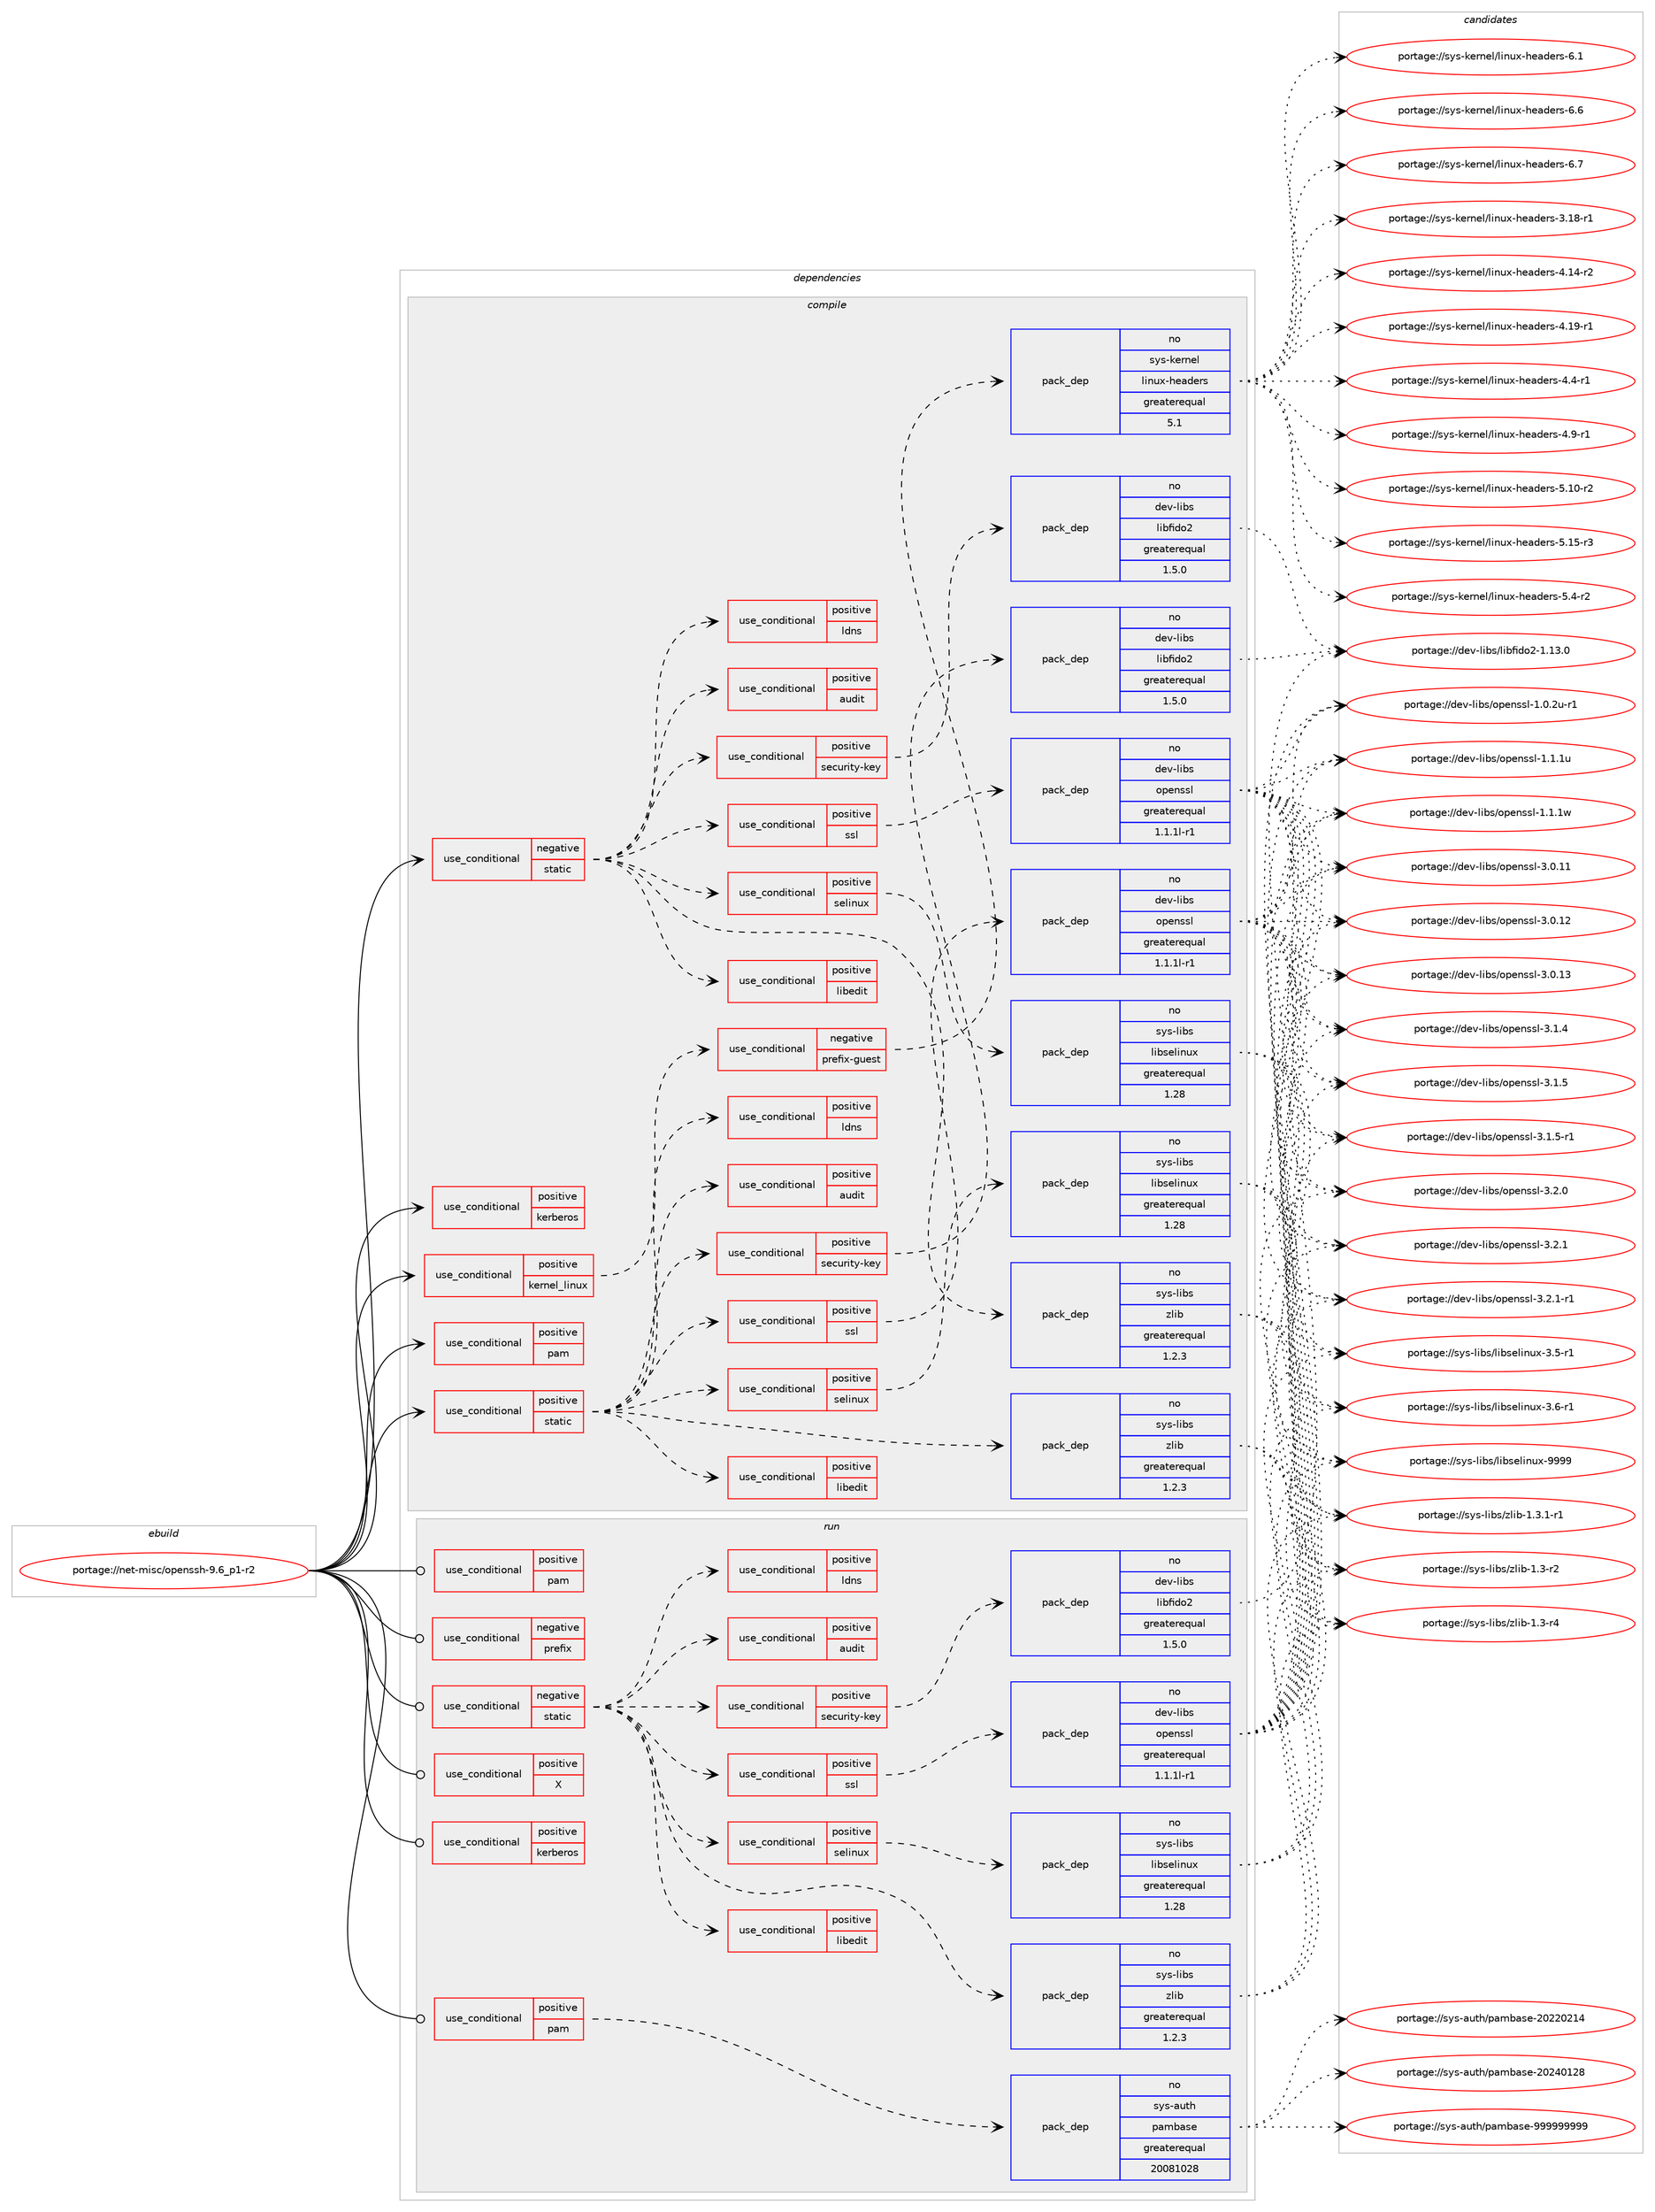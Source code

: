 digraph prolog {

# *************
# Graph options
# *************

newrank=true;
concentrate=true;
compound=true;
graph [rankdir=LR,fontname=Helvetica,fontsize=10,ranksep=1.5];#, ranksep=2.5, nodesep=0.2];
edge  [arrowhead=vee];
node  [fontname=Helvetica,fontsize=10];

# **********
# The ebuild
# **********

subgraph cluster_leftcol {
color=gray;
rank=same;
label=<<i>ebuild</i>>;
id [label="portage://net-misc/openssh-9.6_p1-r2", color=red, width=4, href="../net-misc/openssh-9.6_p1-r2.svg"];
}

# ****************
# The dependencies
# ****************

subgraph cluster_midcol {
color=gray;
label=<<i>dependencies</i>>;
subgraph cluster_compile {
fillcolor="#eeeeee";
style=filled;
label=<<i>compile</i>>;
subgraph cond6176 {
dependency9013 [label=<<TABLE BORDER="0" CELLBORDER="1" CELLSPACING="0" CELLPADDING="4"><TR><TD ROWSPAN="3" CELLPADDING="10">use_conditional</TD></TR><TR><TD>negative</TD></TR><TR><TD>static</TD></TR></TABLE>>, shape=none, color=red];
subgraph cond6177 {
dependency9014 [label=<<TABLE BORDER="0" CELLBORDER="1" CELLSPACING="0" CELLPADDING="4"><TR><TD ROWSPAN="3" CELLPADDING="10">use_conditional</TD></TR><TR><TD>positive</TD></TR><TR><TD>audit</TD></TR></TABLE>>, shape=none, color=red];
# *** BEGIN UNKNOWN DEPENDENCY TYPE (TODO) ***
# dependency9014 -> package_dependency(portage://net-misc/openssh-9.6_p1-r2,install,no,sys-process,audit,none,[,,],[],[])
# *** END UNKNOWN DEPENDENCY TYPE (TODO) ***

}
dependency9013:e -> dependency9014:w [weight=20,style="dashed",arrowhead="vee"];
subgraph cond6178 {
dependency9015 [label=<<TABLE BORDER="0" CELLBORDER="1" CELLSPACING="0" CELLPADDING="4"><TR><TD ROWSPAN="3" CELLPADDING="10">use_conditional</TD></TR><TR><TD>positive</TD></TR><TR><TD>ldns</TD></TR></TABLE>>, shape=none, color=red];
# *** BEGIN UNKNOWN DEPENDENCY TYPE (TODO) ***
# dependency9015 -> package_dependency(portage://net-misc/openssh-9.6_p1-r2,install,no,net-libs,ldns,none,[,,],[],[])
# *** END UNKNOWN DEPENDENCY TYPE (TODO) ***

# *** BEGIN UNKNOWN DEPENDENCY TYPE (TODO) ***
# dependency9015 -> package_dependency(portage://net-misc/openssh-9.6_p1-r2,install,no,net-libs,ldns,none,[,,],[],[use(enable(ecdsa),positive),use(enable(ssl),positive)])
# *** END UNKNOWN DEPENDENCY TYPE (TODO) ***

}
dependency9013:e -> dependency9015:w [weight=20,style="dashed",arrowhead="vee"];
subgraph cond6179 {
dependency9016 [label=<<TABLE BORDER="0" CELLBORDER="1" CELLSPACING="0" CELLPADDING="4"><TR><TD ROWSPAN="3" CELLPADDING="10">use_conditional</TD></TR><TR><TD>positive</TD></TR><TR><TD>libedit</TD></TR></TABLE>>, shape=none, color=red];
# *** BEGIN UNKNOWN DEPENDENCY TYPE (TODO) ***
# dependency9016 -> package_dependency(portage://net-misc/openssh-9.6_p1-r2,install,no,dev-libs,libedit,none,[,,],any_same_slot,[])
# *** END UNKNOWN DEPENDENCY TYPE (TODO) ***

}
dependency9013:e -> dependency9016:w [weight=20,style="dashed",arrowhead="vee"];
subgraph cond6180 {
dependency9017 [label=<<TABLE BORDER="0" CELLBORDER="1" CELLSPACING="0" CELLPADDING="4"><TR><TD ROWSPAN="3" CELLPADDING="10">use_conditional</TD></TR><TR><TD>positive</TD></TR><TR><TD>security-key</TD></TR></TABLE>>, shape=none, color=red];
subgraph pack2759 {
dependency9018 [label=<<TABLE BORDER="0" CELLBORDER="1" CELLSPACING="0" CELLPADDING="4" WIDTH="220"><TR><TD ROWSPAN="6" CELLPADDING="30">pack_dep</TD></TR><TR><TD WIDTH="110">no</TD></TR><TR><TD>dev-libs</TD></TR><TR><TD>libfido2</TD></TR><TR><TD>greaterequal</TD></TR><TR><TD>1.5.0</TD></TR></TABLE>>, shape=none, color=blue];
}
dependency9017:e -> dependency9018:w [weight=20,style="dashed",arrowhead="vee"];
}
dependency9013:e -> dependency9017:w [weight=20,style="dashed",arrowhead="vee"];
subgraph cond6181 {
dependency9019 [label=<<TABLE BORDER="0" CELLBORDER="1" CELLSPACING="0" CELLPADDING="4"><TR><TD ROWSPAN="3" CELLPADDING="10">use_conditional</TD></TR><TR><TD>positive</TD></TR><TR><TD>selinux</TD></TR></TABLE>>, shape=none, color=red];
subgraph pack2760 {
dependency9020 [label=<<TABLE BORDER="0" CELLBORDER="1" CELLSPACING="0" CELLPADDING="4" WIDTH="220"><TR><TD ROWSPAN="6" CELLPADDING="30">pack_dep</TD></TR><TR><TD WIDTH="110">no</TD></TR><TR><TD>sys-libs</TD></TR><TR><TD>libselinux</TD></TR><TR><TD>greaterequal</TD></TR><TR><TD>1.28</TD></TR></TABLE>>, shape=none, color=blue];
}
dependency9019:e -> dependency9020:w [weight=20,style="dashed",arrowhead="vee"];
}
dependency9013:e -> dependency9019:w [weight=20,style="dashed",arrowhead="vee"];
subgraph cond6182 {
dependency9021 [label=<<TABLE BORDER="0" CELLBORDER="1" CELLSPACING="0" CELLPADDING="4"><TR><TD ROWSPAN="3" CELLPADDING="10">use_conditional</TD></TR><TR><TD>positive</TD></TR><TR><TD>ssl</TD></TR></TABLE>>, shape=none, color=red];
subgraph pack2761 {
dependency9022 [label=<<TABLE BORDER="0" CELLBORDER="1" CELLSPACING="0" CELLPADDING="4" WIDTH="220"><TR><TD ROWSPAN="6" CELLPADDING="30">pack_dep</TD></TR><TR><TD WIDTH="110">no</TD></TR><TR><TD>dev-libs</TD></TR><TR><TD>openssl</TD></TR><TR><TD>greaterequal</TD></TR><TR><TD>1.1.1l-r1</TD></TR></TABLE>>, shape=none, color=blue];
}
dependency9021:e -> dependency9022:w [weight=20,style="dashed",arrowhead="vee"];
}
dependency9013:e -> dependency9021:w [weight=20,style="dashed",arrowhead="vee"];
# *** BEGIN UNKNOWN DEPENDENCY TYPE (TODO) ***
# dependency9013 -> package_dependency(portage://net-misc/openssh-9.6_p1-r2,install,no,virtual,libcrypt,none,[,,],any_same_slot,[])
# *** END UNKNOWN DEPENDENCY TYPE (TODO) ***

subgraph pack2762 {
dependency9023 [label=<<TABLE BORDER="0" CELLBORDER="1" CELLSPACING="0" CELLPADDING="4" WIDTH="220"><TR><TD ROWSPAN="6" CELLPADDING="30">pack_dep</TD></TR><TR><TD WIDTH="110">no</TD></TR><TR><TD>sys-libs</TD></TR><TR><TD>zlib</TD></TR><TR><TD>greaterequal</TD></TR><TR><TD>1.2.3</TD></TR></TABLE>>, shape=none, color=blue];
}
dependency9013:e -> dependency9023:w [weight=20,style="dashed",arrowhead="vee"];
}
id:e -> dependency9013:w [weight=20,style="solid",arrowhead="vee"];
subgraph cond6183 {
dependency9024 [label=<<TABLE BORDER="0" CELLBORDER="1" CELLSPACING="0" CELLPADDING="4"><TR><TD ROWSPAN="3" CELLPADDING="10">use_conditional</TD></TR><TR><TD>positive</TD></TR><TR><TD>kerberos</TD></TR></TABLE>>, shape=none, color=red];
# *** BEGIN UNKNOWN DEPENDENCY TYPE (TODO) ***
# dependency9024 -> package_dependency(portage://net-misc/openssh-9.6_p1-r2,install,no,virtual,krb5,none,[,,],[],[])
# *** END UNKNOWN DEPENDENCY TYPE (TODO) ***

}
id:e -> dependency9024:w [weight=20,style="solid",arrowhead="vee"];
subgraph cond6184 {
dependency9025 [label=<<TABLE BORDER="0" CELLBORDER="1" CELLSPACING="0" CELLPADDING="4"><TR><TD ROWSPAN="3" CELLPADDING="10">use_conditional</TD></TR><TR><TD>positive</TD></TR><TR><TD>kernel_linux</TD></TR></TABLE>>, shape=none, color=red];
subgraph cond6185 {
dependency9026 [label=<<TABLE BORDER="0" CELLBORDER="1" CELLSPACING="0" CELLPADDING="4"><TR><TD ROWSPAN="3" CELLPADDING="10">use_conditional</TD></TR><TR><TD>negative</TD></TR><TR><TD>prefix-guest</TD></TR></TABLE>>, shape=none, color=red];
subgraph pack2763 {
dependency9027 [label=<<TABLE BORDER="0" CELLBORDER="1" CELLSPACING="0" CELLPADDING="4" WIDTH="220"><TR><TD ROWSPAN="6" CELLPADDING="30">pack_dep</TD></TR><TR><TD WIDTH="110">no</TD></TR><TR><TD>sys-kernel</TD></TR><TR><TD>linux-headers</TD></TR><TR><TD>greaterequal</TD></TR><TR><TD>5.1</TD></TR></TABLE>>, shape=none, color=blue];
}
dependency9026:e -> dependency9027:w [weight=20,style="dashed",arrowhead="vee"];
}
dependency9025:e -> dependency9026:w [weight=20,style="dashed",arrowhead="vee"];
}
id:e -> dependency9025:w [weight=20,style="solid",arrowhead="vee"];
subgraph cond6186 {
dependency9028 [label=<<TABLE BORDER="0" CELLBORDER="1" CELLSPACING="0" CELLPADDING="4"><TR><TD ROWSPAN="3" CELLPADDING="10">use_conditional</TD></TR><TR><TD>positive</TD></TR><TR><TD>pam</TD></TR></TABLE>>, shape=none, color=red];
# *** BEGIN UNKNOWN DEPENDENCY TYPE (TODO) ***
# dependency9028 -> package_dependency(portage://net-misc/openssh-9.6_p1-r2,install,no,sys-libs,pam,none,[,,],[],[])
# *** END UNKNOWN DEPENDENCY TYPE (TODO) ***

}
id:e -> dependency9028:w [weight=20,style="solid",arrowhead="vee"];
subgraph cond6187 {
dependency9029 [label=<<TABLE BORDER="0" CELLBORDER="1" CELLSPACING="0" CELLPADDING="4"><TR><TD ROWSPAN="3" CELLPADDING="10">use_conditional</TD></TR><TR><TD>positive</TD></TR><TR><TD>static</TD></TR></TABLE>>, shape=none, color=red];
subgraph cond6188 {
dependency9030 [label=<<TABLE BORDER="0" CELLBORDER="1" CELLSPACING="0" CELLPADDING="4"><TR><TD ROWSPAN="3" CELLPADDING="10">use_conditional</TD></TR><TR><TD>positive</TD></TR><TR><TD>audit</TD></TR></TABLE>>, shape=none, color=red];
# *** BEGIN UNKNOWN DEPENDENCY TYPE (TODO) ***
# dependency9030 -> package_dependency(portage://net-misc/openssh-9.6_p1-r2,install,no,sys-process,audit,none,[,,],[],[use(enable(static-libs),positive)])
# *** END UNKNOWN DEPENDENCY TYPE (TODO) ***

}
dependency9029:e -> dependency9030:w [weight=20,style="dashed",arrowhead="vee"];
subgraph cond6189 {
dependency9031 [label=<<TABLE BORDER="0" CELLBORDER="1" CELLSPACING="0" CELLPADDING="4"><TR><TD ROWSPAN="3" CELLPADDING="10">use_conditional</TD></TR><TR><TD>positive</TD></TR><TR><TD>ldns</TD></TR></TABLE>>, shape=none, color=red];
# *** BEGIN UNKNOWN DEPENDENCY TYPE (TODO) ***
# dependency9031 -> package_dependency(portage://net-misc/openssh-9.6_p1-r2,install,no,net-libs,ldns,none,[,,],[],[use(enable(static-libs),positive)])
# *** END UNKNOWN DEPENDENCY TYPE (TODO) ***

# *** BEGIN UNKNOWN DEPENDENCY TYPE (TODO) ***
# dependency9031 -> package_dependency(portage://net-misc/openssh-9.6_p1-r2,install,no,net-libs,ldns,none,[,,],[],[use(enable(ecdsa),positive),use(enable(ssl),positive)])
# *** END UNKNOWN DEPENDENCY TYPE (TODO) ***

}
dependency9029:e -> dependency9031:w [weight=20,style="dashed",arrowhead="vee"];
subgraph cond6190 {
dependency9032 [label=<<TABLE BORDER="0" CELLBORDER="1" CELLSPACING="0" CELLPADDING="4"><TR><TD ROWSPAN="3" CELLPADDING="10">use_conditional</TD></TR><TR><TD>positive</TD></TR><TR><TD>libedit</TD></TR></TABLE>>, shape=none, color=red];
# *** BEGIN UNKNOWN DEPENDENCY TYPE (TODO) ***
# dependency9032 -> package_dependency(portage://net-misc/openssh-9.6_p1-r2,install,no,dev-libs,libedit,none,[,,],any_same_slot,[use(enable(static-libs),positive)])
# *** END UNKNOWN DEPENDENCY TYPE (TODO) ***

}
dependency9029:e -> dependency9032:w [weight=20,style="dashed",arrowhead="vee"];
subgraph cond6191 {
dependency9033 [label=<<TABLE BORDER="0" CELLBORDER="1" CELLSPACING="0" CELLPADDING="4"><TR><TD ROWSPAN="3" CELLPADDING="10">use_conditional</TD></TR><TR><TD>positive</TD></TR><TR><TD>security-key</TD></TR></TABLE>>, shape=none, color=red];
subgraph pack2764 {
dependency9034 [label=<<TABLE BORDER="0" CELLBORDER="1" CELLSPACING="0" CELLPADDING="4" WIDTH="220"><TR><TD ROWSPAN="6" CELLPADDING="30">pack_dep</TD></TR><TR><TD WIDTH="110">no</TD></TR><TR><TD>dev-libs</TD></TR><TR><TD>libfido2</TD></TR><TR><TD>greaterequal</TD></TR><TR><TD>1.5.0</TD></TR></TABLE>>, shape=none, color=blue];
}
dependency9033:e -> dependency9034:w [weight=20,style="dashed",arrowhead="vee"];
}
dependency9029:e -> dependency9033:w [weight=20,style="dashed",arrowhead="vee"];
subgraph cond6192 {
dependency9035 [label=<<TABLE BORDER="0" CELLBORDER="1" CELLSPACING="0" CELLPADDING="4"><TR><TD ROWSPAN="3" CELLPADDING="10">use_conditional</TD></TR><TR><TD>positive</TD></TR><TR><TD>selinux</TD></TR></TABLE>>, shape=none, color=red];
subgraph pack2765 {
dependency9036 [label=<<TABLE BORDER="0" CELLBORDER="1" CELLSPACING="0" CELLPADDING="4" WIDTH="220"><TR><TD ROWSPAN="6" CELLPADDING="30">pack_dep</TD></TR><TR><TD WIDTH="110">no</TD></TR><TR><TD>sys-libs</TD></TR><TR><TD>libselinux</TD></TR><TR><TD>greaterequal</TD></TR><TR><TD>1.28</TD></TR></TABLE>>, shape=none, color=blue];
}
dependency9035:e -> dependency9036:w [weight=20,style="dashed",arrowhead="vee"];
}
dependency9029:e -> dependency9035:w [weight=20,style="dashed",arrowhead="vee"];
subgraph cond6193 {
dependency9037 [label=<<TABLE BORDER="0" CELLBORDER="1" CELLSPACING="0" CELLPADDING="4"><TR><TD ROWSPAN="3" CELLPADDING="10">use_conditional</TD></TR><TR><TD>positive</TD></TR><TR><TD>ssl</TD></TR></TABLE>>, shape=none, color=red];
subgraph pack2766 {
dependency9038 [label=<<TABLE BORDER="0" CELLBORDER="1" CELLSPACING="0" CELLPADDING="4" WIDTH="220"><TR><TD ROWSPAN="6" CELLPADDING="30">pack_dep</TD></TR><TR><TD WIDTH="110">no</TD></TR><TR><TD>dev-libs</TD></TR><TR><TD>openssl</TD></TR><TR><TD>greaterequal</TD></TR><TR><TD>1.1.1l-r1</TD></TR></TABLE>>, shape=none, color=blue];
}
dependency9037:e -> dependency9038:w [weight=20,style="dashed",arrowhead="vee"];
}
dependency9029:e -> dependency9037:w [weight=20,style="dashed",arrowhead="vee"];
# *** BEGIN UNKNOWN DEPENDENCY TYPE (TODO) ***
# dependency9029 -> package_dependency(portage://net-misc/openssh-9.6_p1-r2,install,no,virtual,libcrypt,none,[,,],any_same_slot,[use(enable(static-libs),positive)])
# *** END UNKNOWN DEPENDENCY TYPE (TODO) ***

subgraph pack2767 {
dependency9039 [label=<<TABLE BORDER="0" CELLBORDER="1" CELLSPACING="0" CELLPADDING="4" WIDTH="220"><TR><TD ROWSPAN="6" CELLPADDING="30">pack_dep</TD></TR><TR><TD WIDTH="110">no</TD></TR><TR><TD>sys-libs</TD></TR><TR><TD>zlib</TD></TR><TR><TD>greaterequal</TD></TR><TR><TD>1.2.3</TD></TR></TABLE>>, shape=none, color=blue];
}
dependency9029:e -> dependency9039:w [weight=20,style="dashed",arrowhead="vee"];
}
id:e -> dependency9029:w [weight=20,style="solid",arrowhead="vee"];
# *** BEGIN UNKNOWN DEPENDENCY TYPE (TODO) ***
# id -> package_dependency(portage://net-misc/openssh-9.6_p1-r2,install,no,acct-group,sshd,none,[,,],[],[])
# *** END UNKNOWN DEPENDENCY TYPE (TODO) ***

# *** BEGIN UNKNOWN DEPENDENCY TYPE (TODO) ***
# id -> package_dependency(portage://net-misc/openssh-9.6_p1-r2,install,no,acct-user,sshd,none,[,,],[],[])
# *** END UNKNOWN DEPENDENCY TYPE (TODO) ***

# *** BEGIN UNKNOWN DEPENDENCY TYPE (TODO) ***
# id -> package_dependency(portage://net-misc/openssh-9.6_p1-r2,install,no,virtual,os-headers,none,[,,],[],[])
# *** END UNKNOWN DEPENDENCY TYPE (TODO) ***

}
subgraph cluster_compileandrun {
fillcolor="#eeeeee";
style=filled;
label=<<i>compile and run</i>>;
}
subgraph cluster_run {
fillcolor="#eeeeee";
style=filled;
label=<<i>run</i>>;
subgraph cond6194 {
dependency9040 [label=<<TABLE BORDER="0" CELLBORDER="1" CELLSPACING="0" CELLPADDING="4"><TR><TD ROWSPAN="3" CELLPADDING="10">use_conditional</TD></TR><TR><TD>negative</TD></TR><TR><TD>prefix</TD></TR></TABLE>>, shape=none, color=red];
# *** BEGIN UNKNOWN DEPENDENCY TYPE (TODO) ***
# dependency9040 -> package_dependency(portage://net-misc/openssh-9.6_p1-r2,run,no,sys-apps,shadow,none,[,,],[],[])
# *** END UNKNOWN DEPENDENCY TYPE (TODO) ***

}
id:e -> dependency9040:w [weight=20,style="solid",arrowhead="odot"];
subgraph cond6195 {
dependency9041 [label=<<TABLE BORDER="0" CELLBORDER="1" CELLSPACING="0" CELLPADDING="4"><TR><TD ROWSPAN="3" CELLPADDING="10">use_conditional</TD></TR><TR><TD>negative</TD></TR><TR><TD>static</TD></TR></TABLE>>, shape=none, color=red];
subgraph cond6196 {
dependency9042 [label=<<TABLE BORDER="0" CELLBORDER="1" CELLSPACING="0" CELLPADDING="4"><TR><TD ROWSPAN="3" CELLPADDING="10">use_conditional</TD></TR><TR><TD>positive</TD></TR><TR><TD>audit</TD></TR></TABLE>>, shape=none, color=red];
# *** BEGIN UNKNOWN DEPENDENCY TYPE (TODO) ***
# dependency9042 -> package_dependency(portage://net-misc/openssh-9.6_p1-r2,run,no,sys-process,audit,none,[,,],[],[])
# *** END UNKNOWN DEPENDENCY TYPE (TODO) ***

}
dependency9041:e -> dependency9042:w [weight=20,style="dashed",arrowhead="vee"];
subgraph cond6197 {
dependency9043 [label=<<TABLE BORDER="0" CELLBORDER="1" CELLSPACING="0" CELLPADDING="4"><TR><TD ROWSPAN="3" CELLPADDING="10">use_conditional</TD></TR><TR><TD>positive</TD></TR><TR><TD>ldns</TD></TR></TABLE>>, shape=none, color=red];
# *** BEGIN UNKNOWN DEPENDENCY TYPE (TODO) ***
# dependency9043 -> package_dependency(portage://net-misc/openssh-9.6_p1-r2,run,no,net-libs,ldns,none,[,,],[],[])
# *** END UNKNOWN DEPENDENCY TYPE (TODO) ***

# *** BEGIN UNKNOWN DEPENDENCY TYPE (TODO) ***
# dependency9043 -> package_dependency(portage://net-misc/openssh-9.6_p1-r2,run,no,net-libs,ldns,none,[,,],[],[use(enable(ecdsa),positive),use(enable(ssl),positive)])
# *** END UNKNOWN DEPENDENCY TYPE (TODO) ***

}
dependency9041:e -> dependency9043:w [weight=20,style="dashed",arrowhead="vee"];
subgraph cond6198 {
dependency9044 [label=<<TABLE BORDER="0" CELLBORDER="1" CELLSPACING="0" CELLPADDING="4"><TR><TD ROWSPAN="3" CELLPADDING="10">use_conditional</TD></TR><TR><TD>positive</TD></TR><TR><TD>libedit</TD></TR></TABLE>>, shape=none, color=red];
# *** BEGIN UNKNOWN DEPENDENCY TYPE (TODO) ***
# dependency9044 -> package_dependency(portage://net-misc/openssh-9.6_p1-r2,run,no,dev-libs,libedit,none,[,,],any_same_slot,[])
# *** END UNKNOWN DEPENDENCY TYPE (TODO) ***

}
dependency9041:e -> dependency9044:w [weight=20,style="dashed",arrowhead="vee"];
subgraph cond6199 {
dependency9045 [label=<<TABLE BORDER="0" CELLBORDER="1" CELLSPACING="0" CELLPADDING="4"><TR><TD ROWSPAN="3" CELLPADDING="10">use_conditional</TD></TR><TR><TD>positive</TD></TR><TR><TD>security-key</TD></TR></TABLE>>, shape=none, color=red];
subgraph pack2768 {
dependency9046 [label=<<TABLE BORDER="0" CELLBORDER="1" CELLSPACING="0" CELLPADDING="4" WIDTH="220"><TR><TD ROWSPAN="6" CELLPADDING="30">pack_dep</TD></TR><TR><TD WIDTH="110">no</TD></TR><TR><TD>dev-libs</TD></TR><TR><TD>libfido2</TD></TR><TR><TD>greaterequal</TD></TR><TR><TD>1.5.0</TD></TR></TABLE>>, shape=none, color=blue];
}
dependency9045:e -> dependency9046:w [weight=20,style="dashed",arrowhead="vee"];
}
dependency9041:e -> dependency9045:w [weight=20,style="dashed",arrowhead="vee"];
subgraph cond6200 {
dependency9047 [label=<<TABLE BORDER="0" CELLBORDER="1" CELLSPACING="0" CELLPADDING="4"><TR><TD ROWSPAN="3" CELLPADDING="10">use_conditional</TD></TR><TR><TD>positive</TD></TR><TR><TD>selinux</TD></TR></TABLE>>, shape=none, color=red];
subgraph pack2769 {
dependency9048 [label=<<TABLE BORDER="0" CELLBORDER="1" CELLSPACING="0" CELLPADDING="4" WIDTH="220"><TR><TD ROWSPAN="6" CELLPADDING="30">pack_dep</TD></TR><TR><TD WIDTH="110">no</TD></TR><TR><TD>sys-libs</TD></TR><TR><TD>libselinux</TD></TR><TR><TD>greaterequal</TD></TR><TR><TD>1.28</TD></TR></TABLE>>, shape=none, color=blue];
}
dependency9047:e -> dependency9048:w [weight=20,style="dashed",arrowhead="vee"];
}
dependency9041:e -> dependency9047:w [weight=20,style="dashed",arrowhead="vee"];
subgraph cond6201 {
dependency9049 [label=<<TABLE BORDER="0" CELLBORDER="1" CELLSPACING="0" CELLPADDING="4"><TR><TD ROWSPAN="3" CELLPADDING="10">use_conditional</TD></TR><TR><TD>positive</TD></TR><TR><TD>ssl</TD></TR></TABLE>>, shape=none, color=red];
subgraph pack2770 {
dependency9050 [label=<<TABLE BORDER="0" CELLBORDER="1" CELLSPACING="0" CELLPADDING="4" WIDTH="220"><TR><TD ROWSPAN="6" CELLPADDING="30">pack_dep</TD></TR><TR><TD WIDTH="110">no</TD></TR><TR><TD>dev-libs</TD></TR><TR><TD>openssl</TD></TR><TR><TD>greaterequal</TD></TR><TR><TD>1.1.1l-r1</TD></TR></TABLE>>, shape=none, color=blue];
}
dependency9049:e -> dependency9050:w [weight=20,style="dashed",arrowhead="vee"];
}
dependency9041:e -> dependency9049:w [weight=20,style="dashed",arrowhead="vee"];
# *** BEGIN UNKNOWN DEPENDENCY TYPE (TODO) ***
# dependency9041 -> package_dependency(portage://net-misc/openssh-9.6_p1-r2,run,no,virtual,libcrypt,none,[,,],any_same_slot,[])
# *** END UNKNOWN DEPENDENCY TYPE (TODO) ***

subgraph pack2771 {
dependency9051 [label=<<TABLE BORDER="0" CELLBORDER="1" CELLSPACING="0" CELLPADDING="4" WIDTH="220"><TR><TD ROWSPAN="6" CELLPADDING="30">pack_dep</TD></TR><TR><TD WIDTH="110">no</TD></TR><TR><TD>sys-libs</TD></TR><TR><TD>zlib</TD></TR><TR><TD>greaterequal</TD></TR><TR><TD>1.2.3</TD></TR></TABLE>>, shape=none, color=blue];
}
dependency9041:e -> dependency9051:w [weight=20,style="dashed",arrowhead="vee"];
}
id:e -> dependency9041:w [weight=20,style="solid",arrowhead="odot"];
subgraph cond6202 {
dependency9052 [label=<<TABLE BORDER="0" CELLBORDER="1" CELLSPACING="0" CELLPADDING="4"><TR><TD ROWSPAN="3" CELLPADDING="10">use_conditional</TD></TR><TR><TD>positive</TD></TR><TR><TD>X</TD></TR></TABLE>>, shape=none, color=red];
# *** BEGIN UNKNOWN DEPENDENCY TYPE (TODO) ***
# dependency9052 -> package_dependency(portage://net-misc/openssh-9.6_p1-r2,run,no,x11-apps,xauth,none,[,,],[],[])
# *** END UNKNOWN DEPENDENCY TYPE (TODO) ***

}
id:e -> dependency9052:w [weight=20,style="solid",arrowhead="odot"];
subgraph cond6203 {
dependency9053 [label=<<TABLE BORDER="0" CELLBORDER="1" CELLSPACING="0" CELLPADDING="4"><TR><TD ROWSPAN="3" CELLPADDING="10">use_conditional</TD></TR><TR><TD>positive</TD></TR><TR><TD>kerberos</TD></TR></TABLE>>, shape=none, color=red];
# *** BEGIN UNKNOWN DEPENDENCY TYPE (TODO) ***
# dependency9053 -> package_dependency(portage://net-misc/openssh-9.6_p1-r2,run,no,virtual,krb5,none,[,,],[],[])
# *** END UNKNOWN DEPENDENCY TYPE (TODO) ***

}
id:e -> dependency9053:w [weight=20,style="solid",arrowhead="odot"];
subgraph cond6204 {
dependency9054 [label=<<TABLE BORDER="0" CELLBORDER="1" CELLSPACING="0" CELLPADDING="4"><TR><TD ROWSPAN="3" CELLPADDING="10">use_conditional</TD></TR><TR><TD>positive</TD></TR><TR><TD>pam</TD></TR></TABLE>>, shape=none, color=red];
subgraph pack2772 {
dependency9055 [label=<<TABLE BORDER="0" CELLBORDER="1" CELLSPACING="0" CELLPADDING="4" WIDTH="220"><TR><TD ROWSPAN="6" CELLPADDING="30">pack_dep</TD></TR><TR><TD WIDTH="110">no</TD></TR><TR><TD>sys-auth</TD></TR><TR><TD>pambase</TD></TR><TR><TD>greaterequal</TD></TR><TR><TD>20081028</TD></TR></TABLE>>, shape=none, color=blue];
}
dependency9054:e -> dependency9055:w [weight=20,style="dashed",arrowhead="vee"];
}
id:e -> dependency9054:w [weight=20,style="solid",arrowhead="odot"];
subgraph cond6205 {
dependency9056 [label=<<TABLE BORDER="0" CELLBORDER="1" CELLSPACING="0" CELLPADDING="4"><TR><TD ROWSPAN="3" CELLPADDING="10">use_conditional</TD></TR><TR><TD>positive</TD></TR><TR><TD>pam</TD></TR></TABLE>>, shape=none, color=red];
# *** BEGIN UNKNOWN DEPENDENCY TYPE (TODO) ***
# dependency9056 -> package_dependency(portage://net-misc/openssh-9.6_p1-r2,run,no,sys-libs,pam,none,[,,],[],[])
# *** END UNKNOWN DEPENDENCY TYPE (TODO) ***

}
id:e -> dependency9056:w [weight=20,style="solid",arrowhead="odot"];
# *** BEGIN UNKNOWN DEPENDENCY TYPE (TODO) ***
# id -> package_dependency(portage://net-misc/openssh-9.6_p1-r2,run,no,acct-group,sshd,none,[,,],[],[])
# *** END UNKNOWN DEPENDENCY TYPE (TODO) ***

# *** BEGIN UNKNOWN DEPENDENCY TYPE (TODO) ***
# id -> package_dependency(portage://net-misc/openssh-9.6_p1-r2,run,no,acct-user,sshd,none,[,,],[],[])
# *** END UNKNOWN DEPENDENCY TYPE (TODO) ***

# *** BEGIN UNKNOWN DEPENDENCY TYPE (TODO) ***
# id -> package_dependency(portage://net-misc/openssh-9.6_p1-r2,run,weak,net-misc,openssh-contrib,none,[,,],[],[])
# *** END UNKNOWN DEPENDENCY TYPE (TODO) ***

}
}

# **************
# The candidates
# **************

subgraph cluster_choices {
rank=same;
color=gray;
label=<<i>candidates</i>>;

subgraph choice2759 {
color=black;
nodesep=1;
choice100101118451081059811547108105981021051001115045494649514648 [label="portage://dev-libs/libfido2-1.13.0", color=red, width=4,href="../dev-libs/libfido2-1.13.0.svg"];
dependency9018:e -> choice100101118451081059811547108105981021051001115045494649514648:w [style=dotted,weight="100"];
}
subgraph choice2760 {
color=black;
nodesep=1;
choice11512111545108105981154710810598115101108105110117120455146534511449 [label="portage://sys-libs/libselinux-3.5-r1", color=red, width=4,href="../sys-libs/libselinux-3.5-r1.svg"];
choice11512111545108105981154710810598115101108105110117120455146544511449 [label="portage://sys-libs/libselinux-3.6-r1", color=red, width=4,href="../sys-libs/libselinux-3.6-r1.svg"];
choice115121115451081059811547108105981151011081051101171204557575757 [label="portage://sys-libs/libselinux-9999", color=red, width=4,href="../sys-libs/libselinux-9999.svg"];
dependency9020:e -> choice11512111545108105981154710810598115101108105110117120455146534511449:w [style=dotted,weight="100"];
dependency9020:e -> choice11512111545108105981154710810598115101108105110117120455146544511449:w [style=dotted,weight="100"];
dependency9020:e -> choice115121115451081059811547108105981151011081051101171204557575757:w [style=dotted,weight="100"];
}
subgraph choice2761 {
color=black;
nodesep=1;
choice1001011184510810598115471111121011101151151084549464846501174511449 [label="portage://dev-libs/openssl-1.0.2u-r1", color=red, width=4,href="../dev-libs/openssl-1.0.2u-r1.svg"];
choice100101118451081059811547111112101110115115108454946494649117 [label="portage://dev-libs/openssl-1.1.1u", color=red, width=4,href="../dev-libs/openssl-1.1.1u.svg"];
choice100101118451081059811547111112101110115115108454946494649119 [label="portage://dev-libs/openssl-1.1.1w", color=red, width=4,href="../dev-libs/openssl-1.1.1w.svg"];
choice10010111845108105981154711111210111011511510845514648464949 [label="portage://dev-libs/openssl-3.0.11", color=red, width=4,href="../dev-libs/openssl-3.0.11.svg"];
choice10010111845108105981154711111210111011511510845514648464950 [label="portage://dev-libs/openssl-3.0.12", color=red, width=4,href="../dev-libs/openssl-3.0.12.svg"];
choice10010111845108105981154711111210111011511510845514648464951 [label="portage://dev-libs/openssl-3.0.13", color=red, width=4,href="../dev-libs/openssl-3.0.13.svg"];
choice100101118451081059811547111112101110115115108455146494652 [label="portage://dev-libs/openssl-3.1.4", color=red, width=4,href="../dev-libs/openssl-3.1.4.svg"];
choice100101118451081059811547111112101110115115108455146494653 [label="portage://dev-libs/openssl-3.1.5", color=red, width=4,href="../dev-libs/openssl-3.1.5.svg"];
choice1001011184510810598115471111121011101151151084551464946534511449 [label="portage://dev-libs/openssl-3.1.5-r1", color=red, width=4,href="../dev-libs/openssl-3.1.5-r1.svg"];
choice100101118451081059811547111112101110115115108455146504648 [label="portage://dev-libs/openssl-3.2.0", color=red, width=4,href="../dev-libs/openssl-3.2.0.svg"];
choice100101118451081059811547111112101110115115108455146504649 [label="portage://dev-libs/openssl-3.2.1", color=red, width=4,href="../dev-libs/openssl-3.2.1.svg"];
choice1001011184510810598115471111121011101151151084551465046494511449 [label="portage://dev-libs/openssl-3.2.1-r1", color=red, width=4,href="../dev-libs/openssl-3.2.1-r1.svg"];
dependency9022:e -> choice1001011184510810598115471111121011101151151084549464846501174511449:w [style=dotted,weight="100"];
dependency9022:e -> choice100101118451081059811547111112101110115115108454946494649117:w [style=dotted,weight="100"];
dependency9022:e -> choice100101118451081059811547111112101110115115108454946494649119:w [style=dotted,weight="100"];
dependency9022:e -> choice10010111845108105981154711111210111011511510845514648464949:w [style=dotted,weight="100"];
dependency9022:e -> choice10010111845108105981154711111210111011511510845514648464950:w [style=dotted,weight="100"];
dependency9022:e -> choice10010111845108105981154711111210111011511510845514648464951:w [style=dotted,weight="100"];
dependency9022:e -> choice100101118451081059811547111112101110115115108455146494652:w [style=dotted,weight="100"];
dependency9022:e -> choice100101118451081059811547111112101110115115108455146494653:w [style=dotted,weight="100"];
dependency9022:e -> choice1001011184510810598115471111121011101151151084551464946534511449:w [style=dotted,weight="100"];
dependency9022:e -> choice100101118451081059811547111112101110115115108455146504648:w [style=dotted,weight="100"];
dependency9022:e -> choice100101118451081059811547111112101110115115108455146504649:w [style=dotted,weight="100"];
dependency9022:e -> choice1001011184510810598115471111121011101151151084551465046494511449:w [style=dotted,weight="100"];
}
subgraph choice2762 {
color=black;
nodesep=1;
choice11512111545108105981154712210810598454946514511450 [label="portage://sys-libs/zlib-1.3-r2", color=red, width=4,href="../sys-libs/zlib-1.3-r2.svg"];
choice11512111545108105981154712210810598454946514511452 [label="portage://sys-libs/zlib-1.3-r4", color=red, width=4,href="../sys-libs/zlib-1.3-r4.svg"];
choice115121115451081059811547122108105984549465146494511449 [label="portage://sys-libs/zlib-1.3.1-r1", color=red, width=4,href="../sys-libs/zlib-1.3.1-r1.svg"];
dependency9023:e -> choice11512111545108105981154712210810598454946514511450:w [style=dotted,weight="100"];
dependency9023:e -> choice11512111545108105981154712210810598454946514511452:w [style=dotted,weight="100"];
dependency9023:e -> choice115121115451081059811547122108105984549465146494511449:w [style=dotted,weight="100"];
}
subgraph choice2763 {
color=black;
nodesep=1;
choice1151211154510710111411010110847108105110117120451041019710010111411545514649564511449 [label="portage://sys-kernel/linux-headers-3.18-r1", color=red, width=4,href="../sys-kernel/linux-headers-3.18-r1.svg"];
choice1151211154510710111411010110847108105110117120451041019710010111411545524649524511450 [label="portage://sys-kernel/linux-headers-4.14-r2", color=red, width=4,href="../sys-kernel/linux-headers-4.14-r2.svg"];
choice1151211154510710111411010110847108105110117120451041019710010111411545524649574511449 [label="portage://sys-kernel/linux-headers-4.19-r1", color=red, width=4,href="../sys-kernel/linux-headers-4.19-r1.svg"];
choice11512111545107101114110101108471081051101171204510410197100101114115455246524511449 [label="portage://sys-kernel/linux-headers-4.4-r1", color=red, width=4,href="../sys-kernel/linux-headers-4.4-r1.svg"];
choice11512111545107101114110101108471081051101171204510410197100101114115455246574511449 [label="portage://sys-kernel/linux-headers-4.9-r1", color=red, width=4,href="../sys-kernel/linux-headers-4.9-r1.svg"];
choice1151211154510710111411010110847108105110117120451041019710010111411545534649484511450 [label="portage://sys-kernel/linux-headers-5.10-r2", color=red, width=4,href="../sys-kernel/linux-headers-5.10-r2.svg"];
choice1151211154510710111411010110847108105110117120451041019710010111411545534649534511451 [label="portage://sys-kernel/linux-headers-5.15-r3", color=red, width=4,href="../sys-kernel/linux-headers-5.15-r3.svg"];
choice11512111545107101114110101108471081051101171204510410197100101114115455346524511450 [label="portage://sys-kernel/linux-headers-5.4-r2", color=red, width=4,href="../sys-kernel/linux-headers-5.4-r2.svg"];
choice1151211154510710111411010110847108105110117120451041019710010111411545544649 [label="portage://sys-kernel/linux-headers-6.1", color=red, width=4,href="../sys-kernel/linux-headers-6.1.svg"];
choice1151211154510710111411010110847108105110117120451041019710010111411545544654 [label="portage://sys-kernel/linux-headers-6.6", color=red, width=4,href="../sys-kernel/linux-headers-6.6.svg"];
choice1151211154510710111411010110847108105110117120451041019710010111411545544655 [label="portage://sys-kernel/linux-headers-6.7", color=red, width=4,href="../sys-kernel/linux-headers-6.7.svg"];
dependency9027:e -> choice1151211154510710111411010110847108105110117120451041019710010111411545514649564511449:w [style=dotted,weight="100"];
dependency9027:e -> choice1151211154510710111411010110847108105110117120451041019710010111411545524649524511450:w [style=dotted,weight="100"];
dependency9027:e -> choice1151211154510710111411010110847108105110117120451041019710010111411545524649574511449:w [style=dotted,weight="100"];
dependency9027:e -> choice11512111545107101114110101108471081051101171204510410197100101114115455246524511449:w [style=dotted,weight="100"];
dependency9027:e -> choice11512111545107101114110101108471081051101171204510410197100101114115455246574511449:w [style=dotted,weight="100"];
dependency9027:e -> choice1151211154510710111411010110847108105110117120451041019710010111411545534649484511450:w [style=dotted,weight="100"];
dependency9027:e -> choice1151211154510710111411010110847108105110117120451041019710010111411545534649534511451:w [style=dotted,weight="100"];
dependency9027:e -> choice11512111545107101114110101108471081051101171204510410197100101114115455346524511450:w [style=dotted,weight="100"];
dependency9027:e -> choice1151211154510710111411010110847108105110117120451041019710010111411545544649:w [style=dotted,weight="100"];
dependency9027:e -> choice1151211154510710111411010110847108105110117120451041019710010111411545544654:w [style=dotted,weight="100"];
dependency9027:e -> choice1151211154510710111411010110847108105110117120451041019710010111411545544655:w [style=dotted,weight="100"];
}
subgraph choice2764 {
color=black;
nodesep=1;
choice100101118451081059811547108105981021051001115045494649514648 [label="portage://dev-libs/libfido2-1.13.0", color=red, width=4,href="../dev-libs/libfido2-1.13.0.svg"];
dependency9034:e -> choice100101118451081059811547108105981021051001115045494649514648:w [style=dotted,weight="100"];
}
subgraph choice2765 {
color=black;
nodesep=1;
choice11512111545108105981154710810598115101108105110117120455146534511449 [label="portage://sys-libs/libselinux-3.5-r1", color=red, width=4,href="../sys-libs/libselinux-3.5-r1.svg"];
choice11512111545108105981154710810598115101108105110117120455146544511449 [label="portage://sys-libs/libselinux-3.6-r1", color=red, width=4,href="../sys-libs/libselinux-3.6-r1.svg"];
choice115121115451081059811547108105981151011081051101171204557575757 [label="portage://sys-libs/libselinux-9999", color=red, width=4,href="../sys-libs/libselinux-9999.svg"];
dependency9036:e -> choice11512111545108105981154710810598115101108105110117120455146534511449:w [style=dotted,weight="100"];
dependency9036:e -> choice11512111545108105981154710810598115101108105110117120455146544511449:w [style=dotted,weight="100"];
dependency9036:e -> choice115121115451081059811547108105981151011081051101171204557575757:w [style=dotted,weight="100"];
}
subgraph choice2766 {
color=black;
nodesep=1;
choice1001011184510810598115471111121011101151151084549464846501174511449 [label="portage://dev-libs/openssl-1.0.2u-r1", color=red, width=4,href="../dev-libs/openssl-1.0.2u-r1.svg"];
choice100101118451081059811547111112101110115115108454946494649117 [label="portage://dev-libs/openssl-1.1.1u", color=red, width=4,href="../dev-libs/openssl-1.1.1u.svg"];
choice100101118451081059811547111112101110115115108454946494649119 [label="portage://dev-libs/openssl-1.1.1w", color=red, width=4,href="../dev-libs/openssl-1.1.1w.svg"];
choice10010111845108105981154711111210111011511510845514648464949 [label="portage://dev-libs/openssl-3.0.11", color=red, width=4,href="../dev-libs/openssl-3.0.11.svg"];
choice10010111845108105981154711111210111011511510845514648464950 [label="portage://dev-libs/openssl-3.0.12", color=red, width=4,href="../dev-libs/openssl-3.0.12.svg"];
choice10010111845108105981154711111210111011511510845514648464951 [label="portage://dev-libs/openssl-3.0.13", color=red, width=4,href="../dev-libs/openssl-3.0.13.svg"];
choice100101118451081059811547111112101110115115108455146494652 [label="portage://dev-libs/openssl-3.1.4", color=red, width=4,href="../dev-libs/openssl-3.1.4.svg"];
choice100101118451081059811547111112101110115115108455146494653 [label="portage://dev-libs/openssl-3.1.5", color=red, width=4,href="../dev-libs/openssl-3.1.5.svg"];
choice1001011184510810598115471111121011101151151084551464946534511449 [label="portage://dev-libs/openssl-3.1.5-r1", color=red, width=4,href="../dev-libs/openssl-3.1.5-r1.svg"];
choice100101118451081059811547111112101110115115108455146504648 [label="portage://dev-libs/openssl-3.2.0", color=red, width=4,href="../dev-libs/openssl-3.2.0.svg"];
choice100101118451081059811547111112101110115115108455146504649 [label="portage://dev-libs/openssl-3.2.1", color=red, width=4,href="../dev-libs/openssl-3.2.1.svg"];
choice1001011184510810598115471111121011101151151084551465046494511449 [label="portage://dev-libs/openssl-3.2.1-r1", color=red, width=4,href="../dev-libs/openssl-3.2.1-r1.svg"];
dependency9038:e -> choice1001011184510810598115471111121011101151151084549464846501174511449:w [style=dotted,weight="100"];
dependency9038:e -> choice100101118451081059811547111112101110115115108454946494649117:w [style=dotted,weight="100"];
dependency9038:e -> choice100101118451081059811547111112101110115115108454946494649119:w [style=dotted,weight="100"];
dependency9038:e -> choice10010111845108105981154711111210111011511510845514648464949:w [style=dotted,weight="100"];
dependency9038:e -> choice10010111845108105981154711111210111011511510845514648464950:w [style=dotted,weight="100"];
dependency9038:e -> choice10010111845108105981154711111210111011511510845514648464951:w [style=dotted,weight="100"];
dependency9038:e -> choice100101118451081059811547111112101110115115108455146494652:w [style=dotted,weight="100"];
dependency9038:e -> choice100101118451081059811547111112101110115115108455146494653:w [style=dotted,weight="100"];
dependency9038:e -> choice1001011184510810598115471111121011101151151084551464946534511449:w [style=dotted,weight="100"];
dependency9038:e -> choice100101118451081059811547111112101110115115108455146504648:w [style=dotted,weight="100"];
dependency9038:e -> choice100101118451081059811547111112101110115115108455146504649:w [style=dotted,weight="100"];
dependency9038:e -> choice1001011184510810598115471111121011101151151084551465046494511449:w [style=dotted,weight="100"];
}
subgraph choice2767 {
color=black;
nodesep=1;
choice11512111545108105981154712210810598454946514511450 [label="portage://sys-libs/zlib-1.3-r2", color=red, width=4,href="../sys-libs/zlib-1.3-r2.svg"];
choice11512111545108105981154712210810598454946514511452 [label="portage://sys-libs/zlib-1.3-r4", color=red, width=4,href="../sys-libs/zlib-1.3-r4.svg"];
choice115121115451081059811547122108105984549465146494511449 [label="portage://sys-libs/zlib-1.3.1-r1", color=red, width=4,href="../sys-libs/zlib-1.3.1-r1.svg"];
dependency9039:e -> choice11512111545108105981154712210810598454946514511450:w [style=dotted,weight="100"];
dependency9039:e -> choice11512111545108105981154712210810598454946514511452:w [style=dotted,weight="100"];
dependency9039:e -> choice115121115451081059811547122108105984549465146494511449:w [style=dotted,weight="100"];
}
subgraph choice2768 {
color=black;
nodesep=1;
choice100101118451081059811547108105981021051001115045494649514648 [label="portage://dev-libs/libfido2-1.13.0", color=red, width=4,href="../dev-libs/libfido2-1.13.0.svg"];
dependency9046:e -> choice100101118451081059811547108105981021051001115045494649514648:w [style=dotted,weight="100"];
}
subgraph choice2769 {
color=black;
nodesep=1;
choice11512111545108105981154710810598115101108105110117120455146534511449 [label="portage://sys-libs/libselinux-3.5-r1", color=red, width=4,href="../sys-libs/libselinux-3.5-r1.svg"];
choice11512111545108105981154710810598115101108105110117120455146544511449 [label="portage://sys-libs/libselinux-3.6-r1", color=red, width=4,href="../sys-libs/libselinux-3.6-r1.svg"];
choice115121115451081059811547108105981151011081051101171204557575757 [label="portage://sys-libs/libselinux-9999", color=red, width=4,href="../sys-libs/libselinux-9999.svg"];
dependency9048:e -> choice11512111545108105981154710810598115101108105110117120455146534511449:w [style=dotted,weight="100"];
dependency9048:e -> choice11512111545108105981154710810598115101108105110117120455146544511449:w [style=dotted,weight="100"];
dependency9048:e -> choice115121115451081059811547108105981151011081051101171204557575757:w [style=dotted,weight="100"];
}
subgraph choice2770 {
color=black;
nodesep=1;
choice1001011184510810598115471111121011101151151084549464846501174511449 [label="portage://dev-libs/openssl-1.0.2u-r1", color=red, width=4,href="../dev-libs/openssl-1.0.2u-r1.svg"];
choice100101118451081059811547111112101110115115108454946494649117 [label="portage://dev-libs/openssl-1.1.1u", color=red, width=4,href="../dev-libs/openssl-1.1.1u.svg"];
choice100101118451081059811547111112101110115115108454946494649119 [label="portage://dev-libs/openssl-1.1.1w", color=red, width=4,href="../dev-libs/openssl-1.1.1w.svg"];
choice10010111845108105981154711111210111011511510845514648464949 [label="portage://dev-libs/openssl-3.0.11", color=red, width=4,href="../dev-libs/openssl-3.0.11.svg"];
choice10010111845108105981154711111210111011511510845514648464950 [label="portage://dev-libs/openssl-3.0.12", color=red, width=4,href="../dev-libs/openssl-3.0.12.svg"];
choice10010111845108105981154711111210111011511510845514648464951 [label="portage://dev-libs/openssl-3.0.13", color=red, width=4,href="../dev-libs/openssl-3.0.13.svg"];
choice100101118451081059811547111112101110115115108455146494652 [label="portage://dev-libs/openssl-3.1.4", color=red, width=4,href="../dev-libs/openssl-3.1.4.svg"];
choice100101118451081059811547111112101110115115108455146494653 [label="portage://dev-libs/openssl-3.1.5", color=red, width=4,href="../dev-libs/openssl-3.1.5.svg"];
choice1001011184510810598115471111121011101151151084551464946534511449 [label="portage://dev-libs/openssl-3.1.5-r1", color=red, width=4,href="../dev-libs/openssl-3.1.5-r1.svg"];
choice100101118451081059811547111112101110115115108455146504648 [label="portage://dev-libs/openssl-3.2.0", color=red, width=4,href="../dev-libs/openssl-3.2.0.svg"];
choice100101118451081059811547111112101110115115108455146504649 [label="portage://dev-libs/openssl-3.2.1", color=red, width=4,href="../dev-libs/openssl-3.2.1.svg"];
choice1001011184510810598115471111121011101151151084551465046494511449 [label="portage://dev-libs/openssl-3.2.1-r1", color=red, width=4,href="../dev-libs/openssl-3.2.1-r1.svg"];
dependency9050:e -> choice1001011184510810598115471111121011101151151084549464846501174511449:w [style=dotted,weight="100"];
dependency9050:e -> choice100101118451081059811547111112101110115115108454946494649117:w [style=dotted,weight="100"];
dependency9050:e -> choice100101118451081059811547111112101110115115108454946494649119:w [style=dotted,weight="100"];
dependency9050:e -> choice10010111845108105981154711111210111011511510845514648464949:w [style=dotted,weight="100"];
dependency9050:e -> choice10010111845108105981154711111210111011511510845514648464950:w [style=dotted,weight="100"];
dependency9050:e -> choice10010111845108105981154711111210111011511510845514648464951:w [style=dotted,weight="100"];
dependency9050:e -> choice100101118451081059811547111112101110115115108455146494652:w [style=dotted,weight="100"];
dependency9050:e -> choice100101118451081059811547111112101110115115108455146494653:w [style=dotted,weight="100"];
dependency9050:e -> choice1001011184510810598115471111121011101151151084551464946534511449:w [style=dotted,weight="100"];
dependency9050:e -> choice100101118451081059811547111112101110115115108455146504648:w [style=dotted,weight="100"];
dependency9050:e -> choice100101118451081059811547111112101110115115108455146504649:w [style=dotted,weight="100"];
dependency9050:e -> choice1001011184510810598115471111121011101151151084551465046494511449:w [style=dotted,weight="100"];
}
subgraph choice2771 {
color=black;
nodesep=1;
choice11512111545108105981154712210810598454946514511450 [label="portage://sys-libs/zlib-1.3-r2", color=red, width=4,href="../sys-libs/zlib-1.3-r2.svg"];
choice11512111545108105981154712210810598454946514511452 [label="portage://sys-libs/zlib-1.3-r4", color=red, width=4,href="../sys-libs/zlib-1.3-r4.svg"];
choice115121115451081059811547122108105984549465146494511449 [label="portage://sys-libs/zlib-1.3.1-r1", color=red, width=4,href="../sys-libs/zlib-1.3.1-r1.svg"];
dependency9051:e -> choice11512111545108105981154712210810598454946514511450:w [style=dotted,weight="100"];
dependency9051:e -> choice11512111545108105981154712210810598454946514511452:w [style=dotted,weight="100"];
dependency9051:e -> choice115121115451081059811547122108105984549465146494511449:w [style=dotted,weight="100"];
}
subgraph choice2772 {
color=black;
nodesep=1;
choice115121115459711711610447112971099897115101455048505048504952 [label="portage://sys-auth/pambase-20220214", color=red, width=4,href="../sys-auth/pambase-20220214.svg"];
choice115121115459711711610447112971099897115101455048505248495056 [label="portage://sys-auth/pambase-20240128", color=red, width=4,href="../sys-auth/pambase-20240128.svg"];
choice11512111545971171161044711297109989711510145575757575757575757 [label="portage://sys-auth/pambase-999999999", color=red, width=4,href="../sys-auth/pambase-999999999.svg"];
dependency9055:e -> choice115121115459711711610447112971099897115101455048505048504952:w [style=dotted,weight="100"];
dependency9055:e -> choice115121115459711711610447112971099897115101455048505248495056:w [style=dotted,weight="100"];
dependency9055:e -> choice11512111545971171161044711297109989711510145575757575757575757:w [style=dotted,weight="100"];
}
}

}
